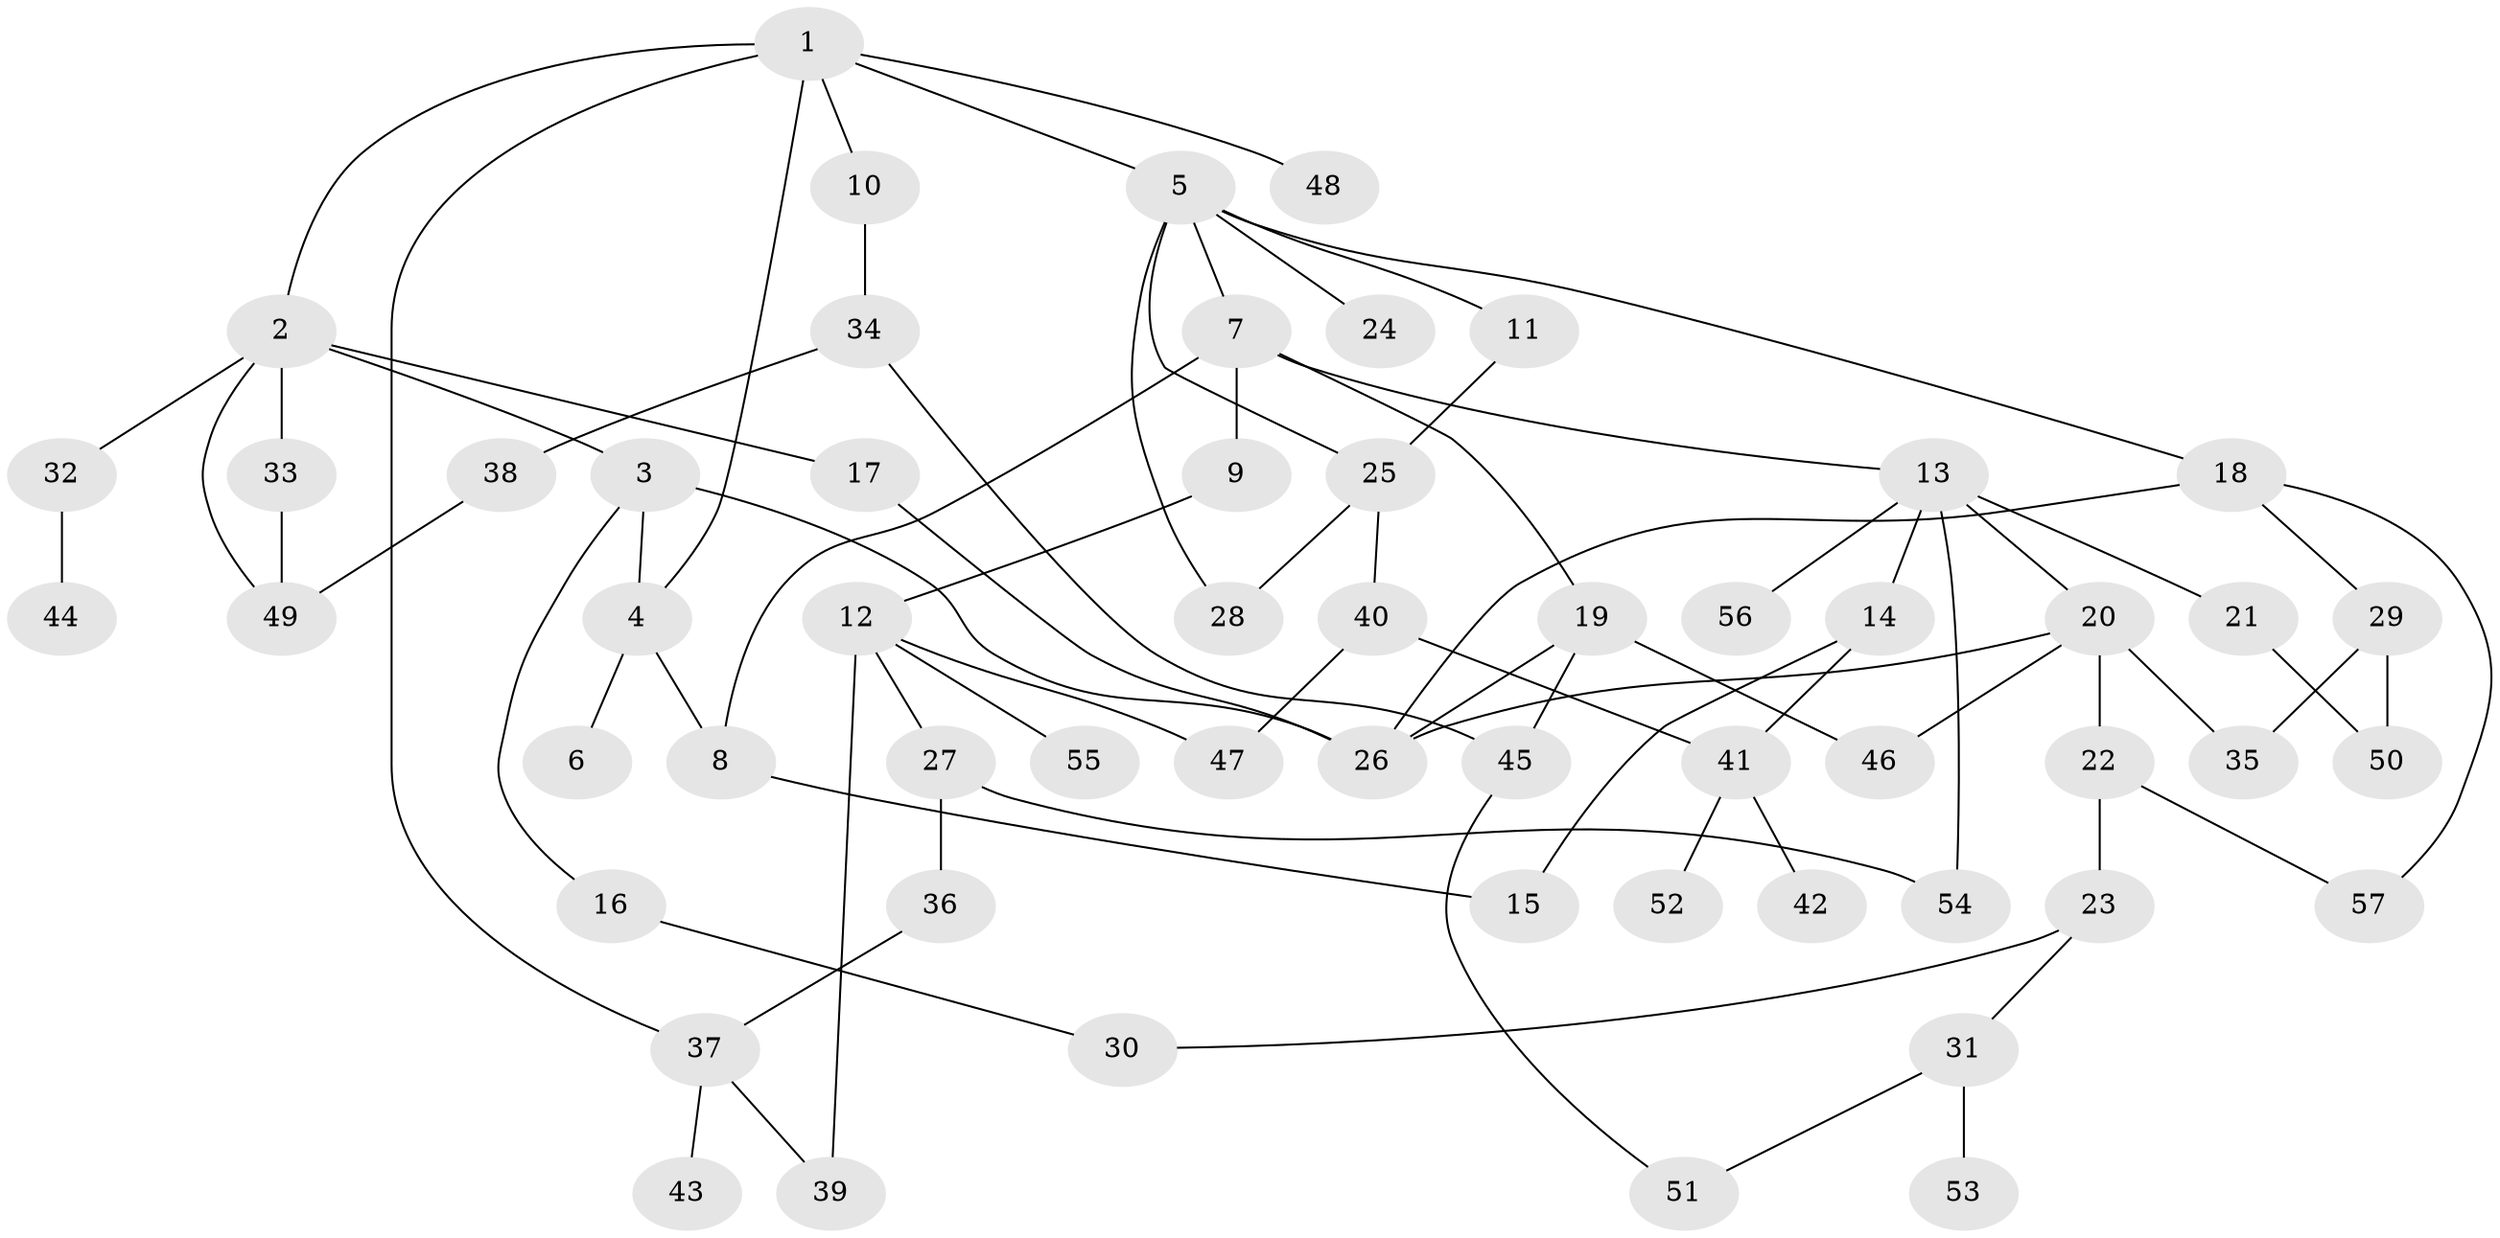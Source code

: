 // coarse degree distribution, {5: 0.1724137931034483, 4: 0.13793103448275862, 6: 0.034482758620689655, 1: 0.2413793103448276, 3: 0.27586206896551724, 2: 0.13793103448275862}
// Generated by graph-tools (version 1.1) at 2025/49/03/04/25 22:49:07]
// undirected, 57 vertices, 79 edges
graph export_dot {
  node [color=gray90,style=filled];
  1;
  2;
  3;
  4;
  5;
  6;
  7;
  8;
  9;
  10;
  11;
  12;
  13;
  14;
  15;
  16;
  17;
  18;
  19;
  20;
  21;
  22;
  23;
  24;
  25;
  26;
  27;
  28;
  29;
  30;
  31;
  32;
  33;
  34;
  35;
  36;
  37;
  38;
  39;
  40;
  41;
  42;
  43;
  44;
  45;
  46;
  47;
  48;
  49;
  50;
  51;
  52;
  53;
  54;
  55;
  56;
  57;
  1 -- 2;
  1 -- 5;
  1 -- 10;
  1 -- 48;
  1 -- 37;
  1 -- 4;
  2 -- 3;
  2 -- 17;
  2 -- 32;
  2 -- 33;
  2 -- 49;
  3 -- 4;
  3 -- 16;
  3 -- 26;
  4 -- 6;
  4 -- 8;
  5 -- 7;
  5 -- 11;
  5 -- 18;
  5 -- 24;
  5 -- 25;
  5 -- 28;
  7 -- 9;
  7 -- 13;
  7 -- 19;
  7 -- 8;
  8 -- 15;
  9 -- 12;
  10 -- 34;
  11 -- 25;
  12 -- 27;
  12 -- 47;
  12 -- 55;
  12 -- 39;
  13 -- 14;
  13 -- 20;
  13 -- 21;
  13 -- 56;
  13 -- 54;
  14 -- 41;
  14 -- 15;
  16 -- 30;
  17 -- 26;
  18 -- 29;
  18 -- 57;
  18 -- 26;
  19 -- 45;
  19 -- 46;
  19 -- 26;
  20 -- 22;
  20 -- 26;
  20 -- 46;
  20 -- 35;
  21 -- 50;
  22 -- 23;
  22 -- 57;
  23 -- 30;
  23 -- 31;
  25 -- 28;
  25 -- 40;
  27 -- 36;
  27 -- 54;
  29 -- 35;
  29 -- 50;
  31 -- 51;
  31 -- 53;
  32 -- 44;
  33 -- 49;
  34 -- 38;
  34 -- 45;
  36 -- 37;
  37 -- 39;
  37 -- 43;
  38 -- 49;
  40 -- 41;
  40 -- 47;
  41 -- 42;
  41 -- 52;
  45 -- 51;
}
